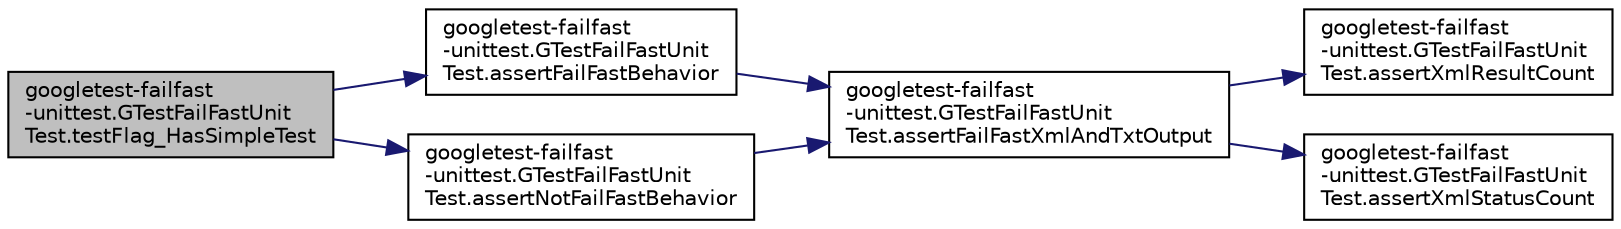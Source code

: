 digraph "googletest-failfast-unittest.GTestFailFastUnitTest.testFlag_HasSimpleTest"
{
 // LATEX_PDF_SIZE
  edge [fontname="Helvetica",fontsize="10",labelfontname="Helvetica",labelfontsize="10"];
  node [fontname="Helvetica",fontsize="10",shape=record];
  rankdir="LR";
  Node1 [label="googletest-failfast\l-unittest.GTestFailFastUnit\lTest.testFlag_HasSimpleTest",height=0.2,width=0.4,color="black", fillcolor="grey75", style="filled", fontcolor="black",tooltip=" "];
  Node1 -> Node2 [color="midnightblue",fontsize="10",style="solid",fontname="Helvetica"];
  Node2 [label="googletest-failfast\l-unittest.GTestFailFastUnit\lTest.assertFailFastBehavior",height=0.2,width=0.4,color="black", fillcolor="white", style="filled",URL="$classgoogletest-failfast-unittest_1_1_g_test_fail_fast_unit_test.html#ad0305a6ba4982f90ec3ddedf2a81369f",tooltip=" "];
  Node2 -> Node3 [color="midnightblue",fontsize="10",style="solid",fontname="Helvetica"];
  Node3 [label="googletest-failfast\l-unittest.GTestFailFastUnit\lTest.assertFailFastXmlAndTxtOutput",height=0.2,width=0.4,color="black", fillcolor="white", style="filled",URL="$classgoogletest-failfast-unittest_1_1_g_test_fail_fast_unit_test.html#a752c45c96a6daa7efc47edb1f494b400",tooltip=" "];
  Node3 -> Node4 [color="midnightblue",fontsize="10",style="solid",fontname="Helvetica"];
  Node4 [label="googletest-failfast\l-unittest.GTestFailFastUnit\lTest.assertXmlResultCount",height=0.2,width=0.4,color="black", fillcolor="white", style="filled",URL="$classgoogletest-failfast-unittest_1_1_g_test_fail_fast_unit_test.html#a9e253ee370a45c0fd976f1618bccab75",tooltip=" "];
  Node3 -> Node5 [color="midnightblue",fontsize="10",style="solid",fontname="Helvetica"];
  Node5 [label="googletest-failfast\l-unittest.GTestFailFastUnit\lTest.assertXmlStatusCount",height=0.2,width=0.4,color="black", fillcolor="white", style="filled",URL="$classgoogletest-failfast-unittest_1_1_g_test_fail_fast_unit_test.html#acbfb5e6a69ab38fb0fb05166f736d6d9",tooltip=" "];
  Node1 -> Node6 [color="midnightblue",fontsize="10",style="solid",fontname="Helvetica"];
  Node6 [label="googletest-failfast\l-unittest.GTestFailFastUnit\lTest.assertNotFailFastBehavior",height=0.2,width=0.4,color="black", fillcolor="white", style="filled",URL="$classgoogletest-failfast-unittest_1_1_g_test_fail_fast_unit_test.html#a7c2f4c49ee6ff969b7373a3cec08ffe2",tooltip=" "];
  Node6 -> Node3 [color="midnightblue",fontsize="10",style="solid",fontname="Helvetica"];
}
